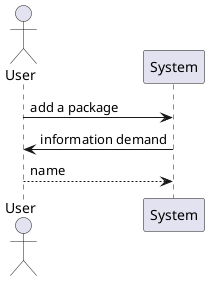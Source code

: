 @startuml
    actor User as u
    participant System as s

    u -> s: add a package
    s -> u: information demand
    u --> s: name
@enduml